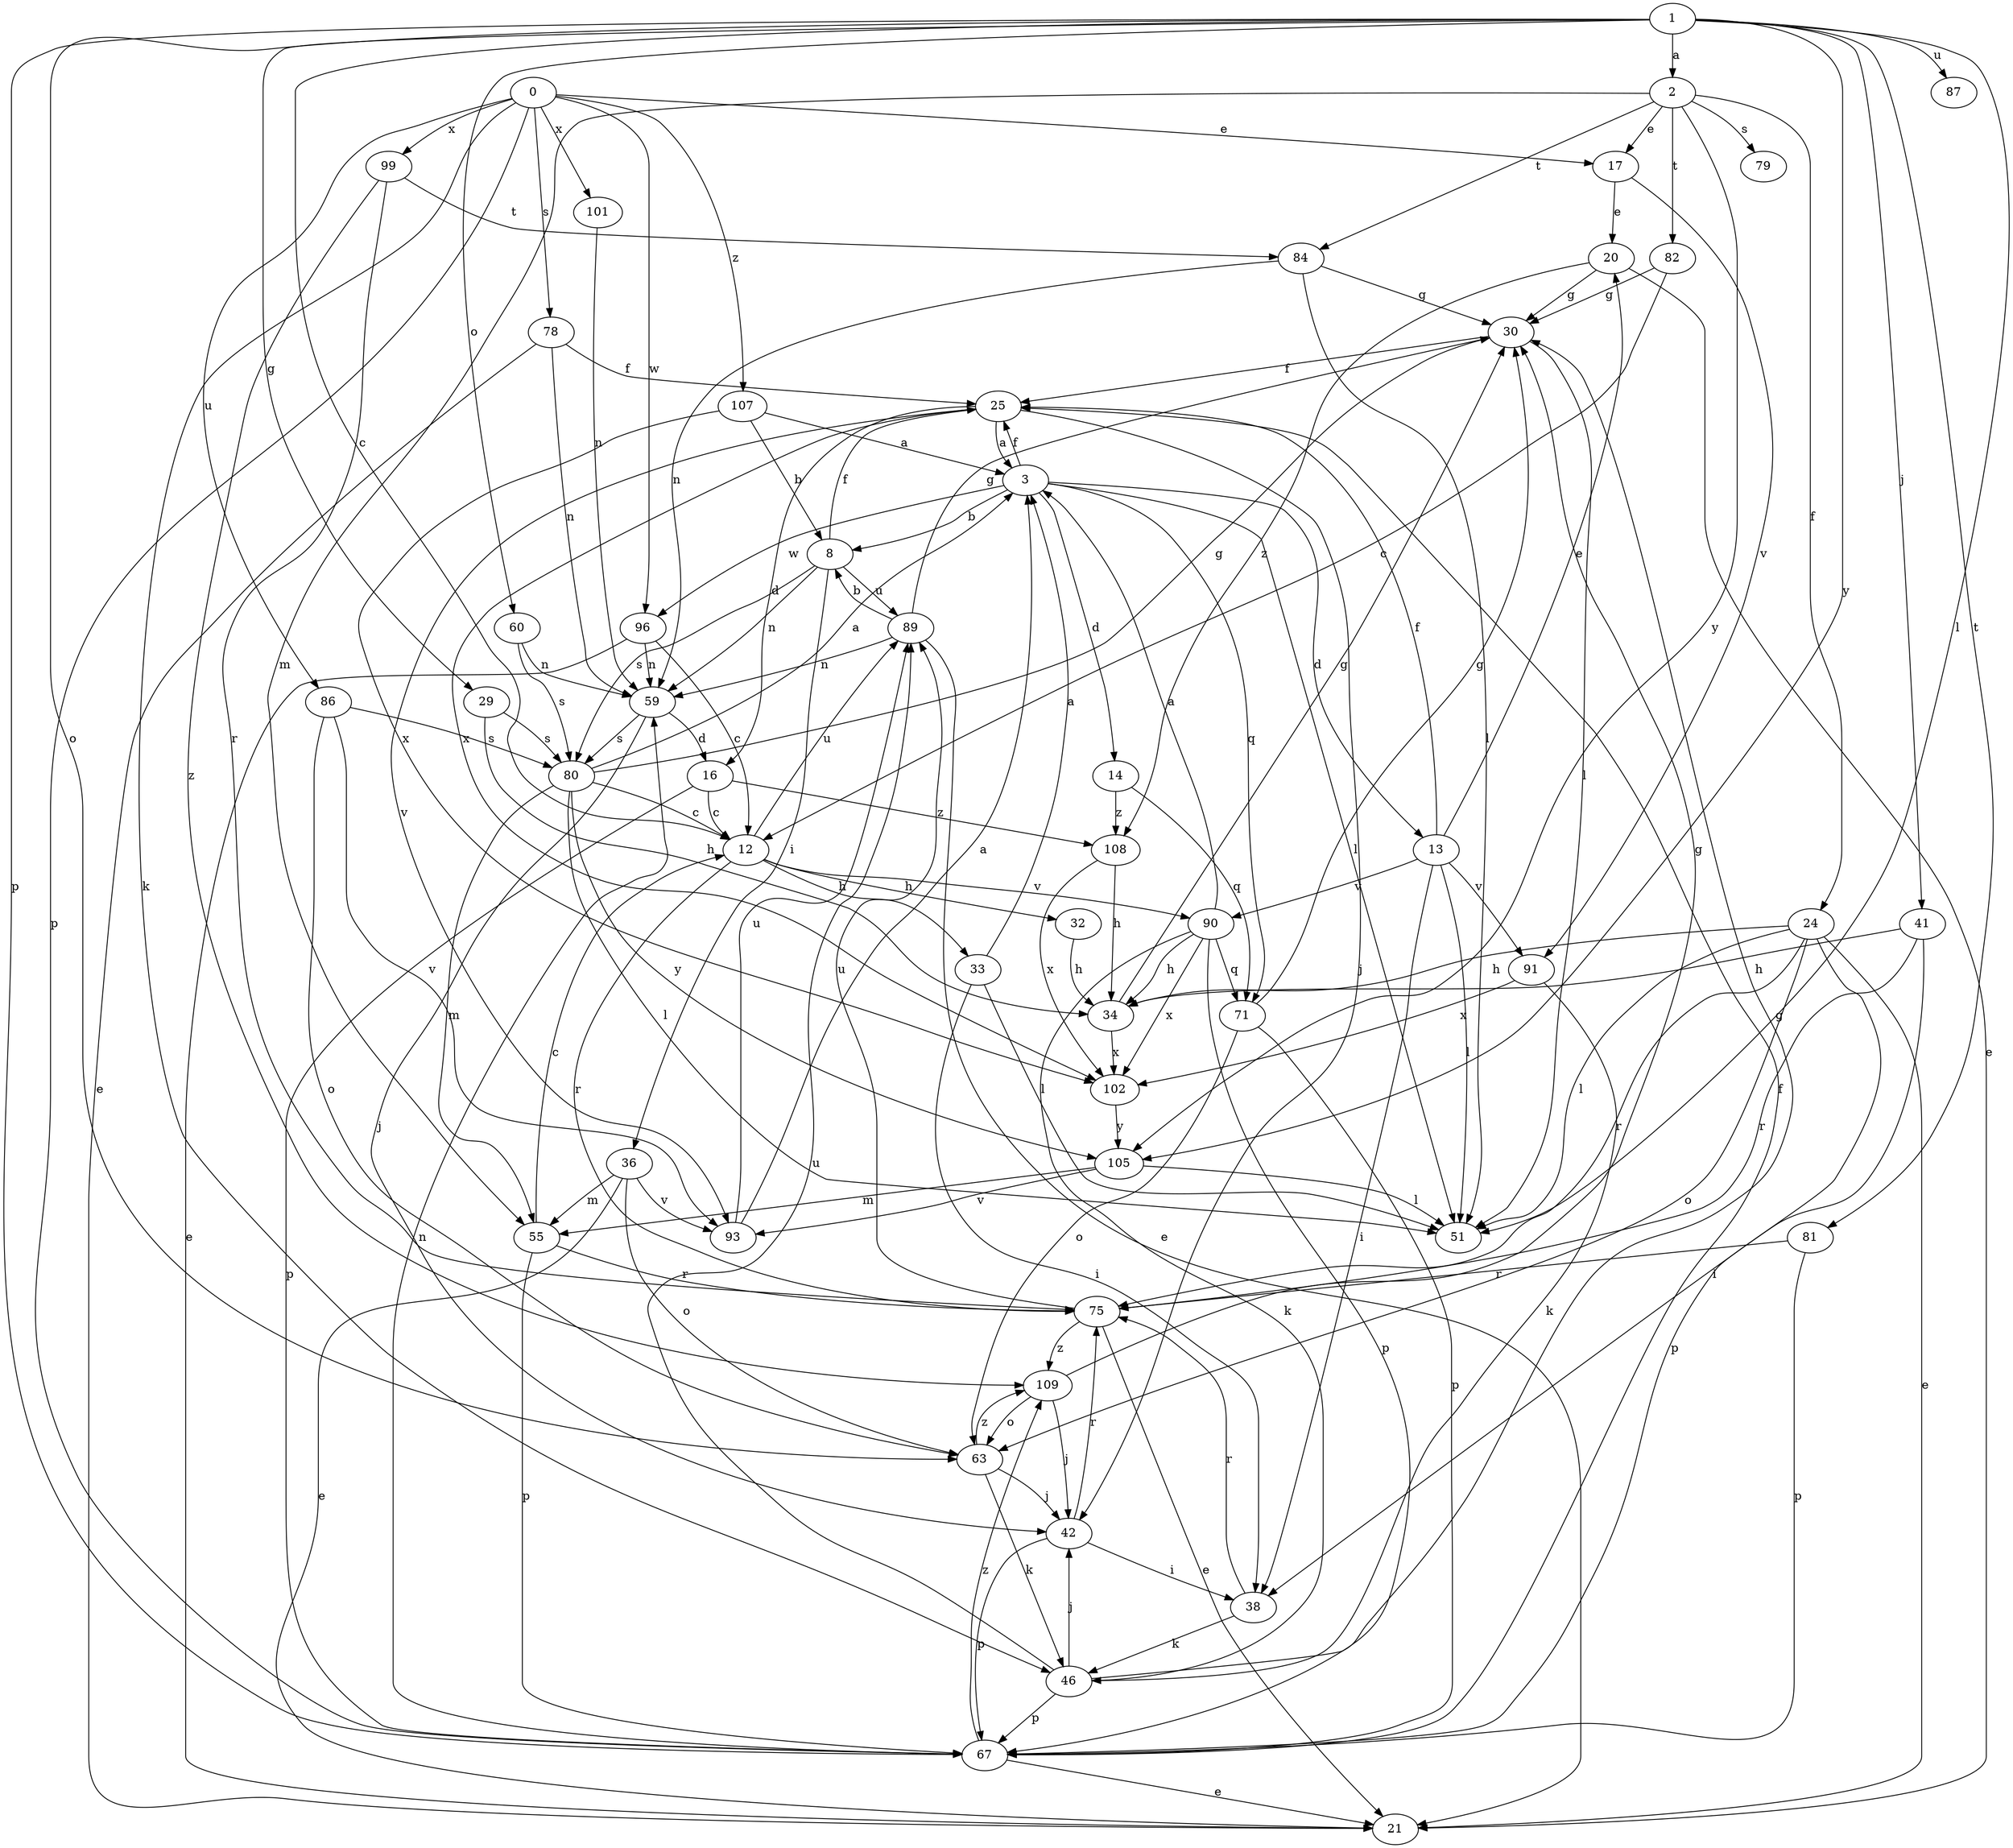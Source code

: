 strict digraph  {
0;
1;
2;
3;
8;
12;
13;
14;
16;
17;
20;
21;
24;
25;
29;
30;
32;
33;
34;
36;
38;
41;
42;
46;
51;
55;
59;
60;
63;
67;
71;
75;
78;
79;
80;
81;
82;
84;
86;
87;
89;
90;
91;
93;
96;
99;
101;
102;
105;
107;
108;
109;
0 -> 17  [label=e];
0 -> 46  [label=k];
0 -> 67  [label=p];
0 -> 78  [label=s];
0 -> 86  [label=u];
0 -> 96  [label=w];
0 -> 99  [label=x];
0 -> 101  [label=x];
0 -> 107  [label=z];
1 -> 2  [label=a];
1 -> 12  [label=c];
1 -> 29  [label=g];
1 -> 41  [label=j];
1 -> 51  [label=l];
1 -> 60  [label=o];
1 -> 63  [label=o];
1 -> 67  [label=p];
1 -> 81  [label=t];
1 -> 87  [label=u];
1 -> 105  [label=y];
2 -> 17  [label=e];
2 -> 24  [label=f];
2 -> 55  [label=m];
2 -> 79  [label=s];
2 -> 82  [label=t];
2 -> 84  [label=t];
2 -> 105  [label=y];
3 -> 8  [label=b];
3 -> 13  [label=d];
3 -> 14  [label=d];
3 -> 25  [label=f];
3 -> 51  [label=l];
3 -> 71  [label=q];
3 -> 96  [label=w];
8 -> 25  [label=f];
8 -> 36  [label=i];
8 -> 59  [label=n];
8 -> 80  [label=s];
8 -> 89  [label=u];
12 -> 32  [label=h];
12 -> 33  [label=h];
12 -> 75  [label=r];
12 -> 89  [label=u];
12 -> 90  [label=v];
13 -> 20  [label=e];
13 -> 25  [label=f];
13 -> 38  [label=i];
13 -> 51  [label=l];
13 -> 90  [label=v];
13 -> 91  [label=v];
14 -> 71  [label=q];
14 -> 108  [label=z];
16 -> 12  [label=c];
16 -> 67  [label=p];
16 -> 108  [label=z];
17 -> 20  [label=e];
17 -> 91  [label=v];
20 -> 21  [label=e];
20 -> 30  [label=g];
20 -> 108  [label=z];
24 -> 21  [label=e];
24 -> 34  [label=h];
24 -> 51  [label=l];
24 -> 63  [label=o];
24 -> 67  [label=p];
24 -> 75  [label=r];
25 -> 3  [label=a];
25 -> 16  [label=d];
25 -> 42  [label=j];
25 -> 93  [label=v];
25 -> 102  [label=x];
29 -> 34  [label=h];
29 -> 80  [label=s];
30 -> 25  [label=f];
30 -> 51  [label=l];
32 -> 34  [label=h];
33 -> 3  [label=a];
33 -> 38  [label=i];
33 -> 51  [label=l];
34 -> 30  [label=g];
34 -> 102  [label=x];
36 -> 21  [label=e];
36 -> 55  [label=m];
36 -> 63  [label=o];
36 -> 93  [label=v];
38 -> 46  [label=k];
38 -> 75  [label=r];
41 -> 34  [label=h];
41 -> 38  [label=i];
41 -> 75  [label=r];
42 -> 38  [label=i];
42 -> 67  [label=p];
42 -> 75  [label=r];
46 -> 30  [label=g];
46 -> 42  [label=j];
46 -> 67  [label=p];
46 -> 89  [label=u];
55 -> 12  [label=c];
55 -> 67  [label=p];
55 -> 75  [label=r];
59 -> 16  [label=d];
59 -> 42  [label=j];
59 -> 80  [label=s];
60 -> 59  [label=n];
60 -> 80  [label=s];
63 -> 42  [label=j];
63 -> 46  [label=k];
63 -> 109  [label=z];
67 -> 21  [label=e];
67 -> 25  [label=f];
67 -> 59  [label=n];
67 -> 109  [label=z];
71 -> 30  [label=g];
71 -> 63  [label=o];
71 -> 67  [label=p];
75 -> 21  [label=e];
75 -> 89  [label=u];
75 -> 109  [label=z];
78 -> 21  [label=e];
78 -> 25  [label=f];
78 -> 59  [label=n];
80 -> 3  [label=a];
80 -> 12  [label=c];
80 -> 30  [label=g];
80 -> 51  [label=l];
80 -> 55  [label=m];
80 -> 105  [label=y];
81 -> 67  [label=p];
81 -> 75  [label=r];
82 -> 12  [label=c];
82 -> 30  [label=g];
84 -> 30  [label=g];
84 -> 51  [label=l];
84 -> 59  [label=n];
86 -> 63  [label=o];
86 -> 80  [label=s];
86 -> 93  [label=v];
89 -> 8  [label=b];
89 -> 21  [label=e];
89 -> 30  [label=g];
89 -> 59  [label=n];
90 -> 3  [label=a];
90 -> 34  [label=h];
90 -> 46  [label=k];
90 -> 67  [label=p];
90 -> 71  [label=q];
90 -> 102  [label=x];
91 -> 46  [label=k];
91 -> 102  [label=x];
93 -> 3  [label=a];
93 -> 89  [label=u];
96 -> 12  [label=c];
96 -> 21  [label=e];
96 -> 59  [label=n];
99 -> 75  [label=r];
99 -> 84  [label=t];
99 -> 109  [label=z];
101 -> 59  [label=n];
102 -> 105  [label=y];
105 -> 51  [label=l];
105 -> 55  [label=m];
105 -> 93  [label=v];
107 -> 3  [label=a];
107 -> 8  [label=b];
107 -> 102  [label=x];
108 -> 34  [label=h];
108 -> 102  [label=x];
109 -> 30  [label=g];
109 -> 42  [label=j];
109 -> 63  [label=o];
}
